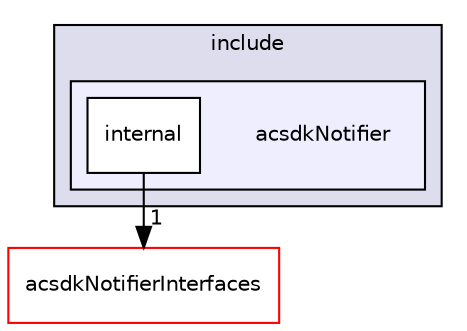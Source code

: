 digraph "/workplace/avs-device-sdk/shared/acsdkNotifier/include/acsdkNotifier" {
  compound=true
  node [ fontsize="10", fontname="Helvetica"];
  edge [ labelfontsize="10", labelfontname="Helvetica"];
  subgraph clusterdir_086725da32bc0c5578ea00c2ed95d43a {
    graph [ bgcolor="#ddddee", pencolor="black", label="include" fontname="Helvetica", fontsize="10", URL="dir_086725da32bc0c5578ea00c2ed95d43a.html"]
  subgraph clusterdir_b170ce45316ac9f00b9eaf5564266dfb {
    graph [ bgcolor="#eeeeff", pencolor="black", label="" URL="dir_b170ce45316ac9f00b9eaf5564266dfb.html"];
    dir_b170ce45316ac9f00b9eaf5564266dfb [shape=plaintext label="acsdkNotifier"];
    dir_c7eca92e544ac306029cf18a28915976 [shape=box label="internal" color="black" fillcolor="white" style="filled" URL="dir_c7eca92e544ac306029cf18a28915976.html"];
  }
  }
  dir_d3cfb0f75dbe2fd43efeb9e5a78af15e [shape=box label="acsdkNotifierInterfaces" fillcolor="white" style="filled" color="red" URL="dir_d3cfb0f75dbe2fd43efeb9e5a78af15e.html"];
  dir_c7eca92e544ac306029cf18a28915976->dir_d3cfb0f75dbe2fd43efeb9e5a78af15e [headlabel="1", labeldistance=1.5 headhref="dir_000735_000737.html"];
}
